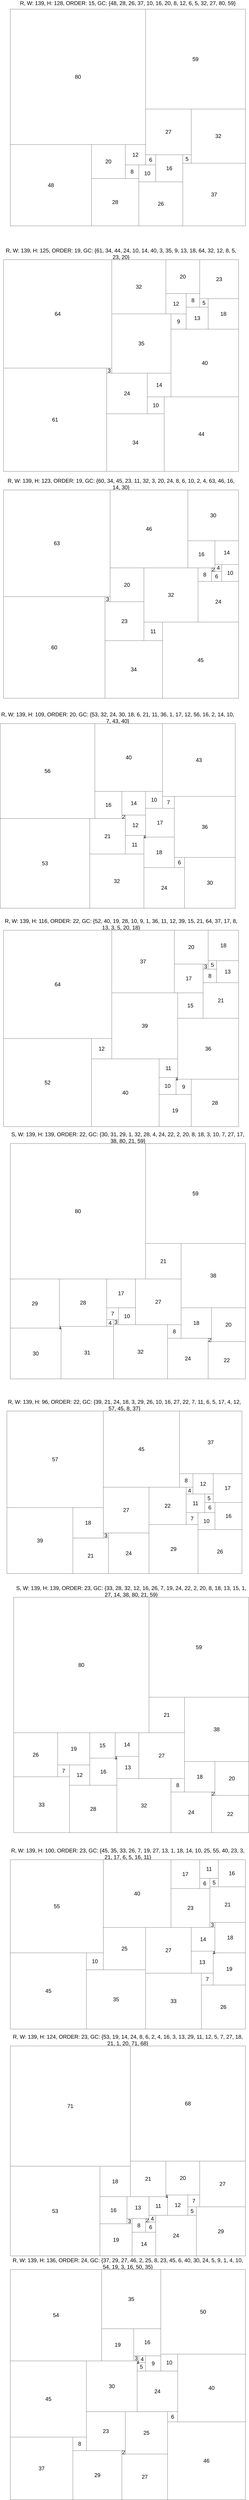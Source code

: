 <mxfile version="21.2.1" type="device">
  <diagram name="Page-1" id="H1nZVYqxkzLZFgEqRADx">
    <mxGraphModel dx="2290" dy="5380" grid="1" gridSize="10" guides="1" tooltips="1" connect="1" arrows="1" fold="1" page="1" pageScale="1" pageWidth="850" pageHeight="1100" math="0" shadow="0">
      <root>
        <mxCell id="0" />
        <mxCell id="1" parent="0" />
        <mxCell id="AsBp8XiL8Dx4Y6rQVwFH-4225" value="R, W: 139, H: 128, ORDER: 15, GC: {48, 28, 26, 37, 10, 16, 20, 8, 12, 6, 5, 32, 27, 80, 59} " style="text;html=1;strokeColor=none;fillColor=none;align=center;verticalAlign=middle;whiteSpace=wrap;rounded=0;fontSize=32;" parent="1" vertex="1">
          <mxGeometry x="1490" width="1390" height="30" as="geometry" />
        </mxCell>
        <mxCell id="AsBp8XiL8Dx4Y6rQVwFH-11469" value="R, W: 139, H: 125, ORDER: 19, GC: {61, 34, 44, 24, 10, 14, 40, 3, 35, 9, 13, 18, 64, 32, 12, 8, 5, 23, 20} " style="text;html=1;strokeColor=none;fillColor=none;align=center;verticalAlign=middle;whiteSpace=wrap;rounded=0;fontSize=32;" parent="1" vertex="1">
          <mxGeometry x="1450" y="1480" width="1390" height="30" as="geometry" />
        </mxCell>
        <mxCell id="AsBp8XiL8Dx4Y6rQVwFH-11549" value="R, W: 139, H: 123, ORDER: 19, GC: {60, 34, 45, 23, 11, 32, 3, 20, 24, 8, 6, 10, 2, 4, 63, 46, 16, 14, 30} " style="text;html=1;strokeColor=none;fillColor=none;align=center;verticalAlign=middle;whiteSpace=wrap;rounded=0;fontSize=32;" parent="1" vertex="1">
          <mxGeometry x="1450" y="2840" width="1390" height="30" as="geometry" />
        </mxCell>
        <mxCell id="AsBp8XiL8Dx4Y6rQVwFH-18047" value="R, W: 139, H: 109, ORDER: 20, GC: {53, 32, 24, 30, 18, 6, 21, 11, 36, 1, 17, 12, 56, 16, 2, 14, 10, 7, 43, 40} " style="text;html=1;strokeColor=none;fillColor=none;align=center;verticalAlign=middle;whiteSpace=wrap;rounded=0;fontSize=32;" parent="1" vertex="1">
          <mxGeometry x="1430" y="4220" width="1390" height="30" as="geometry" />
        </mxCell>
        <mxCell id="AsBp8XiL8Dx4Y6rQVwFH-42663" value="R, W: 139, H: 116, ORDER: 22, GC: {52, 40, 19, 28, 10, 9, 1, 36, 11, 12, 39, 15, 21, 64, 37, 17, 8, 13, 3, 5, 20, 18} " style="text;html=1;strokeColor=none;fillColor=none;align=center;verticalAlign=middle;whiteSpace=wrap;rounded=0;fontSize=32;" parent="1" vertex="1">
          <mxGeometry x="1450" y="5440" width="1390" height="30" as="geometry" />
        </mxCell>
        <mxCell id="AsBp8XiL8Dx4Y6rQVwFH-42778" value="S, W: 139, H: 139, ORDER: 22, GC: {30, 31, 29, 1, 32, 28, 4, 24, 22, 2, 20, 8, 18, 3, 10, 7, 27, 17, 38, 80, 21, 59} " style="text;html=1;strokeColor=none;fillColor=none;align=center;verticalAlign=middle;whiteSpace=wrap;rounded=0;fontSize=32;" parent="1" vertex="1">
          <mxGeometry x="1490" y="6700" width="1390" height="30" as="geometry" />
        </mxCell>
        <mxCell id="AsBp8XiL8Dx4Y6rQVwFH-42939" value="R, W: 139, H: 96, ORDER: 22, GC: {39, 21, 24, 18, 3, 29, 26, 10, 16, 27, 22, 7, 11, 6, 5, 17, 4, 12, 57, 45, 8, 37} " style="text;html=1;strokeColor=none;fillColor=none;align=center;verticalAlign=middle;whiteSpace=wrap;rounded=0;fontSize=32;" parent="1" vertex="1">
          <mxGeometry x="1470" y="8280" width="1390" height="30" as="geometry" />
        </mxCell>
        <mxCell id="AsBp8XiL8Dx4Y6rQVwFH-44361" value="S, W: 139, H: 139, ORDER: 23, GC: {33, 28, 32, 12, 16, 26, 7, 19, 24, 22, 2, 20, 8, 18, 13, 15, 1, 27, 14, 38, 80, 21, 59} " style="text;html=1;strokeColor=none;fillColor=none;align=center;verticalAlign=middle;whiteSpace=wrap;rounded=0;fontSize=32;" parent="1" vertex="1">
          <mxGeometry x="1510" y="9380" width="1390" height="30" as="geometry" />
        </mxCell>
        <mxCell id="AsBp8XiL8Dx4Y6rQVwFH-44529" value="R, W: 139, H: 100, ORDER: 23, GC: {45, 35, 33, 26, 7, 19, 27, 13, 1, 18, 14, 10, 25, 55, 40, 23, 3, 21, 17, 6, 5, 16, 11} " style="text;html=1;strokeColor=none;fillColor=none;align=center;verticalAlign=middle;whiteSpace=wrap;rounded=0;fontSize=32;" parent="1" vertex="1">
          <mxGeometry x="1490" y="10930" width="1390" height="30" as="geometry" />
        </mxCell>
        <mxCell id="AsBp8XiL8Dx4Y6rQVwFH-44601" value="R, W: 139, H: 124, ORDER: 23, GC: {53, 19, 14, 24, 8, 6, 2, 4, 16, 3, 13, 29, 11, 12, 5, 7, 27, 18, 21, 1, 20, 71, 68} " style="text;html=1;strokeColor=none;fillColor=none;align=center;verticalAlign=middle;whiteSpace=wrap;rounded=0;fontSize=32;" parent="1" vertex="1">
          <mxGeometry x="1490" y="12030" width="1390" height="30" as="geometry" />
        </mxCell>
        <mxCell id="AsBp8XiL8Dx4Y6rQVwFH-46425" value="R, W: 139, H: 136, ORDER: 24, GC: {37, 29, 27, 46, 2, 25, 8, 23, 45, 6, 40, 30, 24, 5, 9, 1, 4, 10, 54, 19, 3, 16, 50, 35} " style="text;html=1;strokeColor=none;fillColor=none;align=center;verticalAlign=middle;whiteSpace=wrap;rounded=0;fontSize=32;" parent="1" vertex="1">
          <mxGeometry x="1490" y="13350" width="1390" height="30" as="geometry" />
        </mxCell>
        <mxCell id="2yJXHjSfP-utzKxr89We-1" value="" style="group;flipV=1;" vertex="1" connectable="0" parent="1">
          <mxGeometry x="1490" y="50" width="1390" height="1280" as="geometry" />
        </mxCell>
        <mxCell id="761dnnyQ54j-Cl0NHfQN-4226" value="48" style="rounded=0;whiteSpace=wrap;html=1;fontSize=32;" parent="2yJXHjSfP-utzKxr89We-1" vertex="1">
          <mxGeometry y="800" width="480" height="480" as="geometry" />
        </mxCell>
        <mxCell id="761dnnyQ54j-Cl0NHfQN-4227" value="28" style="rounded=0;whiteSpace=wrap;html=1;fontSize=32;" parent="2yJXHjSfP-utzKxr89We-1" vertex="1">
          <mxGeometry x="480" y="1000" width="280" height="280" as="geometry" />
        </mxCell>
        <mxCell id="761dnnyQ54j-Cl0NHfQN-4228" value="26" style="rounded=0;whiteSpace=wrap;html=1;fontSize=32;" parent="2yJXHjSfP-utzKxr89We-1" vertex="1">
          <mxGeometry x="760" y="1020" width="260" height="260" as="geometry" />
        </mxCell>
        <mxCell id="761dnnyQ54j-Cl0NHfQN-4229" value="37" style="rounded=0;whiteSpace=wrap;html=1;fontSize=32;" parent="2yJXHjSfP-utzKxr89We-1" vertex="1">
          <mxGeometry x="1020" y="910" width="370" height="370" as="geometry" />
        </mxCell>
        <mxCell id="761dnnyQ54j-Cl0NHfQN-4230" value="10" style="rounded=0;whiteSpace=wrap;html=1;fontSize=32;" parent="2yJXHjSfP-utzKxr89We-1" vertex="1">
          <mxGeometry x="760" y="920" width="100" height="100" as="geometry" />
        </mxCell>
        <mxCell id="761dnnyQ54j-Cl0NHfQN-4231" value="16" style="rounded=0;whiteSpace=wrap;html=1;fontSize=32;" parent="2yJXHjSfP-utzKxr89We-1" vertex="1">
          <mxGeometry x="860" y="860" width="160" height="160" as="geometry" />
        </mxCell>
        <mxCell id="761dnnyQ54j-Cl0NHfQN-4232" value="20" style="rounded=0;whiteSpace=wrap;html=1;fontSize=32;" parent="2yJXHjSfP-utzKxr89We-1" vertex="1">
          <mxGeometry x="480" y="800" width="200" height="200" as="geometry" />
        </mxCell>
        <mxCell id="761dnnyQ54j-Cl0NHfQN-4233" value="8" style="rounded=0;whiteSpace=wrap;html=1;fontSize=32;" parent="2yJXHjSfP-utzKxr89We-1" vertex="1">
          <mxGeometry x="680" y="920" width="80" height="80" as="geometry" />
        </mxCell>
        <mxCell id="761dnnyQ54j-Cl0NHfQN-4234" value="12" style="rounded=0;whiteSpace=wrap;html=1;fontSize=32;" parent="2yJXHjSfP-utzKxr89We-1" vertex="1">
          <mxGeometry x="680" y="800" width="120" height="120" as="geometry" />
        </mxCell>
        <mxCell id="761dnnyQ54j-Cl0NHfQN-4235" value="6" style="rounded=0;whiteSpace=wrap;html=1;fontSize=32;" parent="2yJXHjSfP-utzKxr89We-1" vertex="1">
          <mxGeometry x="800" y="860" width="60" height="60" as="geometry" />
        </mxCell>
        <mxCell id="761dnnyQ54j-Cl0NHfQN-4236" value="5" style="rounded=0;whiteSpace=wrap;html=1;fontSize=32;" parent="2yJXHjSfP-utzKxr89We-1" vertex="1">
          <mxGeometry x="1020" y="860" width="50" height="50" as="geometry" />
        </mxCell>
        <mxCell id="761dnnyQ54j-Cl0NHfQN-4237" value="32" style="rounded=0;whiteSpace=wrap;html=1;fontSize=32;" parent="2yJXHjSfP-utzKxr89We-1" vertex="1">
          <mxGeometry x="1070" y="590" width="320" height="320" as="geometry" />
        </mxCell>
        <mxCell id="761dnnyQ54j-Cl0NHfQN-4238" value="27" style="rounded=0;whiteSpace=wrap;html=1;fontSize=32;" parent="2yJXHjSfP-utzKxr89We-1" vertex="1">
          <mxGeometry x="800" y="590" width="270" height="270" as="geometry" />
        </mxCell>
        <mxCell id="761dnnyQ54j-Cl0NHfQN-4239" value="80" style="rounded=0;whiteSpace=wrap;html=1;fontSize=32;" parent="2yJXHjSfP-utzKxr89We-1" vertex="1">
          <mxGeometry width="800" height="800" as="geometry" />
        </mxCell>
        <mxCell id="761dnnyQ54j-Cl0NHfQN-4240" value="59" style="rounded=0;whiteSpace=wrap;html=1;fontSize=32;" parent="2yJXHjSfP-utzKxr89We-1" vertex="1">
          <mxGeometry x="800" width="590" height="590" as="geometry" />
        </mxCell>
        <mxCell id="2yJXHjSfP-utzKxr89We-2" value="" style="group;flipV=1;" vertex="1" connectable="0" parent="1">
          <mxGeometry x="1450" y="1530" width="1390" height="1250" as="geometry" />
        </mxCell>
        <mxCell id="761dnnyQ54j-Cl0NHfQN-11470" value="61" style="rounded=0;whiteSpace=wrap;html=1;fontSize=32;" parent="2yJXHjSfP-utzKxr89We-2" vertex="1">
          <mxGeometry y="640" width="610" height="610" as="geometry" />
        </mxCell>
        <mxCell id="761dnnyQ54j-Cl0NHfQN-11471" value="34" style="rounded=0;whiteSpace=wrap;html=1;fontSize=32;" parent="2yJXHjSfP-utzKxr89We-2" vertex="1">
          <mxGeometry x="610" y="910" width="340" height="340" as="geometry" />
        </mxCell>
        <mxCell id="761dnnyQ54j-Cl0NHfQN-11472" value="44" style="rounded=0;whiteSpace=wrap;html=1;fontSize=32;" parent="2yJXHjSfP-utzKxr89We-2" vertex="1">
          <mxGeometry x="950" y="810" width="440" height="440" as="geometry" />
        </mxCell>
        <mxCell id="761dnnyQ54j-Cl0NHfQN-11473" value="24" style="rounded=0;whiteSpace=wrap;html=1;fontSize=32;" parent="2yJXHjSfP-utzKxr89We-2" vertex="1">
          <mxGeometry x="610" y="670" width="240" height="240" as="geometry" />
        </mxCell>
        <mxCell id="761dnnyQ54j-Cl0NHfQN-11474" value="10" style="rounded=0;whiteSpace=wrap;html=1;fontSize=32;" parent="2yJXHjSfP-utzKxr89We-2" vertex="1">
          <mxGeometry x="850" y="810" width="100" height="100" as="geometry" />
        </mxCell>
        <mxCell id="761dnnyQ54j-Cl0NHfQN-11475" value="14" style="rounded=0;whiteSpace=wrap;html=1;fontSize=32;" parent="2yJXHjSfP-utzKxr89We-2" vertex="1">
          <mxGeometry x="850" y="670" width="140" height="140" as="geometry" />
        </mxCell>
        <mxCell id="761dnnyQ54j-Cl0NHfQN-11476" value="40" style="rounded=0;whiteSpace=wrap;html=1;fontSize=32;" parent="2yJXHjSfP-utzKxr89We-2" vertex="1">
          <mxGeometry x="990" y="410" width="400" height="400" as="geometry" />
        </mxCell>
        <mxCell id="761dnnyQ54j-Cl0NHfQN-11477" value="3" style="rounded=0;whiteSpace=wrap;html=1;fontSize=32;" parent="2yJXHjSfP-utzKxr89We-2" vertex="1">
          <mxGeometry x="610" y="640" width="30" height="30" as="geometry" />
        </mxCell>
        <mxCell id="761dnnyQ54j-Cl0NHfQN-11478" value="35" style="rounded=0;whiteSpace=wrap;html=1;fontSize=32;" parent="2yJXHjSfP-utzKxr89We-2" vertex="1">
          <mxGeometry x="640" y="320" width="350" height="350" as="geometry" />
        </mxCell>
        <mxCell id="761dnnyQ54j-Cl0NHfQN-11479" value="9" style="rounded=0;whiteSpace=wrap;html=1;fontSize=32;" parent="2yJXHjSfP-utzKxr89We-2" vertex="1">
          <mxGeometry x="990" y="320" width="90" height="90" as="geometry" />
        </mxCell>
        <mxCell id="761dnnyQ54j-Cl0NHfQN-11480" value="13" style="rounded=0;whiteSpace=wrap;html=1;fontSize=32;" parent="2yJXHjSfP-utzKxr89We-2" vertex="1">
          <mxGeometry x="1080" y="280" width="130" height="130" as="geometry" />
        </mxCell>
        <mxCell id="761dnnyQ54j-Cl0NHfQN-11481" value="18" style="rounded=0;whiteSpace=wrap;html=1;fontSize=32;" parent="2yJXHjSfP-utzKxr89We-2" vertex="1">
          <mxGeometry x="1210" y="230" width="180" height="180" as="geometry" />
        </mxCell>
        <mxCell id="761dnnyQ54j-Cl0NHfQN-11482" value="64" style="rounded=0;whiteSpace=wrap;html=1;fontSize=32;" parent="2yJXHjSfP-utzKxr89We-2" vertex="1">
          <mxGeometry width="640" height="640" as="geometry" />
        </mxCell>
        <mxCell id="761dnnyQ54j-Cl0NHfQN-11483" value="32" style="rounded=0;whiteSpace=wrap;html=1;fontSize=32;" parent="2yJXHjSfP-utzKxr89We-2" vertex="1">
          <mxGeometry x="640" width="320" height="320" as="geometry" />
        </mxCell>
        <mxCell id="761dnnyQ54j-Cl0NHfQN-11484" value="12" style="rounded=0;whiteSpace=wrap;html=1;fontSize=32;" parent="2yJXHjSfP-utzKxr89We-2" vertex="1">
          <mxGeometry x="960" y="200" width="120" height="120" as="geometry" />
        </mxCell>
        <mxCell id="761dnnyQ54j-Cl0NHfQN-11485" value="8" style="rounded=0;whiteSpace=wrap;html=1;fontSize=32;" parent="2yJXHjSfP-utzKxr89We-2" vertex="1">
          <mxGeometry x="1080" y="200" width="80" height="80" as="geometry" />
        </mxCell>
        <mxCell id="761dnnyQ54j-Cl0NHfQN-11486" value="5" style="rounded=0;whiteSpace=wrap;html=1;fontSize=32;" parent="2yJXHjSfP-utzKxr89We-2" vertex="1">
          <mxGeometry x="1160" y="230" width="50" height="50" as="geometry" />
        </mxCell>
        <mxCell id="761dnnyQ54j-Cl0NHfQN-11487" value="23" style="rounded=0;whiteSpace=wrap;html=1;fontSize=32;" parent="2yJXHjSfP-utzKxr89We-2" vertex="1">
          <mxGeometry x="1160" width="230" height="230" as="geometry" />
        </mxCell>
        <mxCell id="761dnnyQ54j-Cl0NHfQN-11488" value="20" style="rounded=0;whiteSpace=wrap;html=1;fontSize=32;" parent="2yJXHjSfP-utzKxr89We-2" vertex="1">
          <mxGeometry x="960" width="200" height="200" as="geometry" />
        </mxCell>
        <mxCell id="2yJXHjSfP-utzKxr89We-3" value="" style="group;flipV=1;" vertex="1" connectable="0" parent="1">
          <mxGeometry x="1450" y="2890" width="1390" height="1230" as="geometry" />
        </mxCell>
        <mxCell id="761dnnyQ54j-Cl0NHfQN-11550" value="60" style="rounded=0;whiteSpace=wrap;html=1;fontSize=32;" parent="2yJXHjSfP-utzKxr89We-3" vertex="1">
          <mxGeometry y="630" width="600" height="600" as="geometry" />
        </mxCell>
        <mxCell id="761dnnyQ54j-Cl0NHfQN-11551" value="34" style="rounded=0;whiteSpace=wrap;html=1;fontSize=32;" parent="2yJXHjSfP-utzKxr89We-3" vertex="1">
          <mxGeometry x="600" y="890" width="340" height="340" as="geometry" />
        </mxCell>
        <mxCell id="761dnnyQ54j-Cl0NHfQN-11552" value="45" style="rounded=0;whiteSpace=wrap;html=1;fontSize=32;" parent="2yJXHjSfP-utzKxr89We-3" vertex="1">
          <mxGeometry x="940" y="780" width="450" height="450" as="geometry" />
        </mxCell>
        <mxCell id="761dnnyQ54j-Cl0NHfQN-11553" value="23" style="rounded=0;whiteSpace=wrap;html=1;fontSize=32;" parent="2yJXHjSfP-utzKxr89We-3" vertex="1">
          <mxGeometry x="600" y="660" width="230" height="230" as="geometry" />
        </mxCell>
        <mxCell id="761dnnyQ54j-Cl0NHfQN-11554" value="11" style="rounded=0;whiteSpace=wrap;html=1;fontSize=32;" parent="2yJXHjSfP-utzKxr89We-3" vertex="1">
          <mxGeometry x="830" y="780" width="110" height="110" as="geometry" />
        </mxCell>
        <mxCell id="761dnnyQ54j-Cl0NHfQN-11555" value="32" style="rounded=0;whiteSpace=wrap;html=1;fontSize=32;" parent="2yJXHjSfP-utzKxr89We-3" vertex="1">
          <mxGeometry x="830" y="460" width="320" height="320" as="geometry" />
        </mxCell>
        <mxCell id="761dnnyQ54j-Cl0NHfQN-11556" value="3" style="rounded=0;whiteSpace=wrap;html=1;fontSize=32;" parent="2yJXHjSfP-utzKxr89We-3" vertex="1">
          <mxGeometry x="600" y="630" width="30" height="30" as="geometry" />
        </mxCell>
        <mxCell id="761dnnyQ54j-Cl0NHfQN-11557" value="20" style="rounded=0;whiteSpace=wrap;html=1;fontSize=32;" parent="2yJXHjSfP-utzKxr89We-3" vertex="1">
          <mxGeometry x="630" y="460" width="200" height="200" as="geometry" />
        </mxCell>
        <mxCell id="761dnnyQ54j-Cl0NHfQN-11558" value="24" style="rounded=0;whiteSpace=wrap;html=1;fontSize=32;" parent="2yJXHjSfP-utzKxr89We-3" vertex="1">
          <mxGeometry x="1150" y="540" width="240" height="240" as="geometry" />
        </mxCell>
        <mxCell id="761dnnyQ54j-Cl0NHfQN-11559" value="8" style="rounded=0;whiteSpace=wrap;html=1;fontSize=32;" parent="2yJXHjSfP-utzKxr89We-3" vertex="1">
          <mxGeometry x="1150" y="460" width="80" height="80" as="geometry" />
        </mxCell>
        <mxCell id="761dnnyQ54j-Cl0NHfQN-11560" value="6" style="rounded=0;whiteSpace=wrap;html=1;fontSize=32;" parent="2yJXHjSfP-utzKxr89We-3" vertex="1">
          <mxGeometry x="1230" y="480" width="60" height="60" as="geometry" />
        </mxCell>
        <mxCell id="761dnnyQ54j-Cl0NHfQN-11561" value="10" style="rounded=0;whiteSpace=wrap;html=1;fontSize=32;" parent="2yJXHjSfP-utzKxr89We-3" vertex="1">
          <mxGeometry x="1290" y="440" width="100" height="100" as="geometry" />
        </mxCell>
        <mxCell id="761dnnyQ54j-Cl0NHfQN-11562" value="2" style="rounded=0;whiteSpace=wrap;html=1;fontSize=32;" parent="2yJXHjSfP-utzKxr89We-3" vertex="1">
          <mxGeometry x="1230" y="460" width="20" height="20" as="geometry" />
        </mxCell>
        <mxCell id="761dnnyQ54j-Cl0NHfQN-11563" value="4" style="rounded=0;whiteSpace=wrap;html=1;fontSize=32;" parent="2yJXHjSfP-utzKxr89We-3" vertex="1">
          <mxGeometry x="1250" y="440" width="40" height="40" as="geometry" />
        </mxCell>
        <mxCell id="761dnnyQ54j-Cl0NHfQN-11564" value="63" style="rounded=0;whiteSpace=wrap;html=1;fontSize=32;" parent="2yJXHjSfP-utzKxr89We-3" vertex="1">
          <mxGeometry width="630" height="630" as="geometry" />
        </mxCell>
        <mxCell id="761dnnyQ54j-Cl0NHfQN-11565" value="46" style="rounded=0;whiteSpace=wrap;html=1;fontSize=32;" parent="2yJXHjSfP-utzKxr89We-3" vertex="1">
          <mxGeometry x="630" width="460" height="460" as="geometry" />
        </mxCell>
        <mxCell id="761dnnyQ54j-Cl0NHfQN-11566" value="16" style="rounded=0;whiteSpace=wrap;html=1;fontSize=32;" parent="2yJXHjSfP-utzKxr89We-3" vertex="1">
          <mxGeometry x="1090" y="300" width="160" height="160" as="geometry" />
        </mxCell>
        <mxCell id="761dnnyQ54j-Cl0NHfQN-11567" value="14" style="rounded=0;whiteSpace=wrap;html=1;fontSize=32;" parent="2yJXHjSfP-utzKxr89We-3" vertex="1">
          <mxGeometry x="1250" y="300" width="140" height="140" as="geometry" />
        </mxCell>
        <mxCell id="761dnnyQ54j-Cl0NHfQN-11568" value="30" style="rounded=0;whiteSpace=wrap;html=1;fontSize=32;" parent="2yJXHjSfP-utzKxr89We-3" vertex="1">
          <mxGeometry x="1090" width="300" height="300" as="geometry" />
        </mxCell>
        <mxCell id="2yJXHjSfP-utzKxr89We-4" value="" style="group;flipV=1;" vertex="1" connectable="0" parent="1">
          <mxGeometry x="1430" y="4270" width="1390" height="1090" as="geometry" />
        </mxCell>
        <mxCell id="761dnnyQ54j-Cl0NHfQN-18048" value="53" style="rounded=0;whiteSpace=wrap;html=1;fontSize=32;" parent="2yJXHjSfP-utzKxr89We-4" vertex="1">
          <mxGeometry y="560" width="530" height="530" as="geometry" />
        </mxCell>
        <mxCell id="761dnnyQ54j-Cl0NHfQN-18049" value="32" style="rounded=0;whiteSpace=wrap;html=1;fontSize=32;" parent="2yJXHjSfP-utzKxr89We-4" vertex="1">
          <mxGeometry x="530" y="770" width="320" height="320" as="geometry" />
        </mxCell>
        <mxCell id="761dnnyQ54j-Cl0NHfQN-18050" value="24" style="rounded=0;whiteSpace=wrap;html=1;fontSize=32;" parent="2yJXHjSfP-utzKxr89We-4" vertex="1">
          <mxGeometry x="850" y="850" width="240" height="240" as="geometry" />
        </mxCell>
        <mxCell id="761dnnyQ54j-Cl0NHfQN-18051" value="30" style="rounded=0;whiteSpace=wrap;html=1;fontSize=32;" parent="2yJXHjSfP-utzKxr89We-4" vertex="1">
          <mxGeometry x="1090" y="790" width="300" height="300" as="geometry" />
        </mxCell>
        <mxCell id="761dnnyQ54j-Cl0NHfQN-18052" value="18" style="rounded=0;whiteSpace=wrap;html=1;fontSize=32;" parent="2yJXHjSfP-utzKxr89We-4" vertex="1">
          <mxGeometry x="850" y="670" width="180" height="180" as="geometry" />
        </mxCell>
        <mxCell id="761dnnyQ54j-Cl0NHfQN-18053" value="6" style="rounded=0;whiteSpace=wrap;html=1;fontSize=32;" parent="2yJXHjSfP-utzKxr89We-4" vertex="1">
          <mxGeometry x="1030" y="790" width="60" height="60" as="geometry" />
        </mxCell>
        <mxCell id="761dnnyQ54j-Cl0NHfQN-18054" value="21" style="rounded=0;whiteSpace=wrap;html=1;fontSize=32;" parent="2yJXHjSfP-utzKxr89We-4" vertex="1">
          <mxGeometry x="530" y="560" width="210" height="210" as="geometry" />
        </mxCell>
        <mxCell id="761dnnyQ54j-Cl0NHfQN-18055" value="11" style="rounded=0;whiteSpace=wrap;html=1;fontSize=32;" parent="2yJXHjSfP-utzKxr89We-4" vertex="1">
          <mxGeometry x="740" y="660" width="110" height="110" as="geometry" />
        </mxCell>
        <mxCell id="761dnnyQ54j-Cl0NHfQN-18056" value="36" style="rounded=0;whiteSpace=wrap;html=1;fontSize=32;" parent="2yJXHjSfP-utzKxr89We-4" vertex="1">
          <mxGeometry x="1030" y="430" width="360" height="360" as="geometry" />
        </mxCell>
        <mxCell id="761dnnyQ54j-Cl0NHfQN-18057" value="1" style="rounded=0;whiteSpace=wrap;html=1;fontSize=32;" parent="2yJXHjSfP-utzKxr89We-4" vertex="1">
          <mxGeometry x="850" y="660" width="10" height="10" as="geometry" />
        </mxCell>
        <mxCell id="761dnnyQ54j-Cl0NHfQN-18058" value="17" style="rounded=0;whiteSpace=wrap;html=1;fontSize=32;" parent="2yJXHjSfP-utzKxr89We-4" vertex="1">
          <mxGeometry x="860" y="500" width="170" height="170" as="geometry" />
        </mxCell>
        <mxCell id="761dnnyQ54j-Cl0NHfQN-18059" value="12" style="rounded=0;whiteSpace=wrap;html=1;fontSize=32;" parent="2yJXHjSfP-utzKxr89We-4" vertex="1">
          <mxGeometry x="740" y="540" width="120" height="120" as="geometry" />
        </mxCell>
        <mxCell id="761dnnyQ54j-Cl0NHfQN-18060" value="56" style="rounded=0;whiteSpace=wrap;html=1;fontSize=32;" parent="2yJXHjSfP-utzKxr89We-4" vertex="1">
          <mxGeometry width="560" height="560" as="geometry" />
        </mxCell>
        <mxCell id="761dnnyQ54j-Cl0NHfQN-18061" value="16" style="rounded=0;whiteSpace=wrap;html=1;fontSize=32;" parent="2yJXHjSfP-utzKxr89We-4" vertex="1">
          <mxGeometry x="560" y="400" width="160" height="160" as="geometry" />
        </mxCell>
        <mxCell id="761dnnyQ54j-Cl0NHfQN-18062" value="2" style="rounded=0;whiteSpace=wrap;html=1;fontSize=32;" parent="2yJXHjSfP-utzKxr89We-4" vertex="1">
          <mxGeometry x="720" y="540" width="20" height="20" as="geometry" />
        </mxCell>
        <mxCell id="761dnnyQ54j-Cl0NHfQN-18063" value="14" style="rounded=0;whiteSpace=wrap;html=1;fontSize=32;" parent="2yJXHjSfP-utzKxr89We-4" vertex="1">
          <mxGeometry x="720" y="400" width="140" height="140" as="geometry" />
        </mxCell>
        <mxCell id="761dnnyQ54j-Cl0NHfQN-18064" value="10" style="rounded=0;whiteSpace=wrap;html=1;fontSize=32;" parent="2yJXHjSfP-utzKxr89We-4" vertex="1">
          <mxGeometry x="860" y="400" width="100" height="100" as="geometry" />
        </mxCell>
        <mxCell id="761dnnyQ54j-Cl0NHfQN-18065" value="7" style="rounded=0;whiteSpace=wrap;html=1;fontSize=32;" parent="2yJXHjSfP-utzKxr89We-4" vertex="1">
          <mxGeometry x="960" y="430" width="70" height="70" as="geometry" />
        </mxCell>
        <mxCell id="761dnnyQ54j-Cl0NHfQN-18066" value="43" style="rounded=0;whiteSpace=wrap;html=1;fontSize=32;" parent="2yJXHjSfP-utzKxr89We-4" vertex="1">
          <mxGeometry x="960" width="430" height="430" as="geometry" />
        </mxCell>
        <mxCell id="761dnnyQ54j-Cl0NHfQN-18067" value="40" style="rounded=0;whiteSpace=wrap;html=1;fontSize=32;" parent="2yJXHjSfP-utzKxr89We-4" vertex="1">
          <mxGeometry x="560" width="400" height="400" as="geometry" />
        </mxCell>
        <mxCell id="2yJXHjSfP-utzKxr89We-7" value="" style="group;flipV=1;" vertex="1" connectable="0" parent="1">
          <mxGeometry x="1470" y="8330" width="1390" height="960" as="geometry" />
        </mxCell>
        <mxCell id="761dnnyQ54j-Cl0NHfQN-42940" value="39" style="rounded=0;whiteSpace=wrap;html=1;fontSize=32;" parent="2yJXHjSfP-utzKxr89We-7" vertex="1">
          <mxGeometry y="570" width="390" height="390" as="geometry" />
        </mxCell>
        <mxCell id="761dnnyQ54j-Cl0NHfQN-42941" value="21" style="rounded=0;whiteSpace=wrap;html=1;fontSize=32;" parent="2yJXHjSfP-utzKxr89We-7" vertex="1">
          <mxGeometry x="390" y="750" width="210" height="210" as="geometry" />
        </mxCell>
        <mxCell id="761dnnyQ54j-Cl0NHfQN-42942" value="24" style="rounded=0;whiteSpace=wrap;html=1;fontSize=32;" parent="2yJXHjSfP-utzKxr89We-7" vertex="1">
          <mxGeometry x="600" y="720" width="240" height="240" as="geometry" />
        </mxCell>
        <mxCell id="761dnnyQ54j-Cl0NHfQN-42943" value="18" style="rounded=0;whiteSpace=wrap;html=1;fontSize=32;" parent="2yJXHjSfP-utzKxr89We-7" vertex="1">
          <mxGeometry x="390" y="570" width="180" height="180" as="geometry" />
        </mxCell>
        <mxCell id="761dnnyQ54j-Cl0NHfQN-42944" value="3" style="rounded=0;whiteSpace=wrap;html=1;fontSize=32;" parent="2yJXHjSfP-utzKxr89We-7" vertex="1">
          <mxGeometry x="570" y="720" width="30" height="30" as="geometry" />
        </mxCell>
        <mxCell id="761dnnyQ54j-Cl0NHfQN-42945" value="29" style="rounded=0;whiteSpace=wrap;html=1;fontSize=32;" parent="2yJXHjSfP-utzKxr89We-7" vertex="1">
          <mxGeometry x="840" y="670" width="290" height="290" as="geometry" />
        </mxCell>
        <mxCell id="761dnnyQ54j-Cl0NHfQN-42946" value="26" style="rounded=0;whiteSpace=wrap;html=1;fontSize=32;" parent="2yJXHjSfP-utzKxr89We-7" vertex="1">
          <mxGeometry x="1130" y="700" width="260" height="260" as="geometry" />
        </mxCell>
        <mxCell id="761dnnyQ54j-Cl0NHfQN-42947" value="10" style="rounded=0;whiteSpace=wrap;html=1;fontSize=32;" parent="2yJXHjSfP-utzKxr89We-7" vertex="1">
          <mxGeometry x="1130" y="600" width="100" height="100" as="geometry" />
        </mxCell>
        <mxCell id="761dnnyQ54j-Cl0NHfQN-42948" value="16" style="rounded=0;whiteSpace=wrap;html=1;fontSize=32;" parent="2yJXHjSfP-utzKxr89We-7" vertex="1">
          <mxGeometry x="1230" y="540" width="160" height="160" as="geometry" />
        </mxCell>
        <mxCell id="761dnnyQ54j-Cl0NHfQN-42949" value="27" style="rounded=0;whiteSpace=wrap;html=1;fontSize=32;" parent="2yJXHjSfP-utzKxr89We-7" vertex="1">
          <mxGeometry x="570" y="450" width="270" height="270" as="geometry" />
        </mxCell>
        <mxCell id="761dnnyQ54j-Cl0NHfQN-42950" value="22" style="rounded=0;whiteSpace=wrap;html=1;fontSize=32;" parent="2yJXHjSfP-utzKxr89We-7" vertex="1">
          <mxGeometry x="840" y="450" width="220" height="220" as="geometry" />
        </mxCell>
        <mxCell id="761dnnyQ54j-Cl0NHfQN-42951" value="7" style="rounded=0;whiteSpace=wrap;html=1;fontSize=32;" parent="2yJXHjSfP-utzKxr89We-7" vertex="1">
          <mxGeometry x="1060" y="600" width="70" height="70" as="geometry" />
        </mxCell>
        <mxCell id="761dnnyQ54j-Cl0NHfQN-42952" value="11" style="rounded=0;whiteSpace=wrap;html=1;fontSize=32;" parent="2yJXHjSfP-utzKxr89We-7" vertex="1">
          <mxGeometry x="1060" y="490" width="110" height="110" as="geometry" />
        </mxCell>
        <mxCell id="761dnnyQ54j-Cl0NHfQN-42953" value="6" style="rounded=0;whiteSpace=wrap;html=1;fontSize=32;" parent="2yJXHjSfP-utzKxr89We-7" vertex="1">
          <mxGeometry x="1170" y="540" width="60" height="60" as="geometry" />
        </mxCell>
        <mxCell id="761dnnyQ54j-Cl0NHfQN-42954" value="5" style="rounded=0;whiteSpace=wrap;html=1;fontSize=32;" parent="2yJXHjSfP-utzKxr89We-7" vertex="1">
          <mxGeometry x="1170" y="490" width="50" height="50" as="geometry" />
        </mxCell>
        <mxCell id="761dnnyQ54j-Cl0NHfQN-42955" value="17" style="rounded=0;whiteSpace=wrap;html=1;fontSize=32;" parent="2yJXHjSfP-utzKxr89We-7" vertex="1">
          <mxGeometry x="1220" y="370" width="170" height="170" as="geometry" />
        </mxCell>
        <mxCell id="761dnnyQ54j-Cl0NHfQN-42956" value="4" style="rounded=0;whiteSpace=wrap;html=1;fontSize=32;" parent="2yJXHjSfP-utzKxr89We-7" vertex="1">
          <mxGeometry x="1060" y="450" width="40" height="40" as="geometry" />
        </mxCell>
        <mxCell id="761dnnyQ54j-Cl0NHfQN-42957" value="12" style="rounded=0;whiteSpace=wrap;html=1;fontSize=32;" parent="2yJXHjSfP-utzKxr89We-7" vertex="1">
          <mxGeometry x="1100" y="370" width="120" height="120" as="geometry" />
        </mxCell>
        <mxCell id="761dnnyQ54j-Cl0NHfQN-42958" value="57" style="rounded=0;whiteSpace=wrap;html=1;fontSize=32;" parent="2yJXHjSfP-utzKxr89We-7" vertex="1">
          <mxGeometry width="570" height="570" as="geometry" />
        </mxCell>
        <mxCell id="761dnnyQ54j-Cl0NHfQN-42959" value="45" style="rounded=0;whiteSpace=wrap;html=1;fontSize=32;" parent="2yJXHjSfP-utzKxr89We-7" vertex="1">
          <mxGeometry x="570" width="450" height="450" as="geometry" />
        </mxCell>
        <mxCell id="761dnnyQ54j-Cl0NHfQN-42960" value="8" style="rounded=0;whiteSpace=wrap;html=1;fontSize=32;" parent="2yJXHjSfP-utzKxr89We-7" vertex="1">
          <mxGeometry x="1020" y="370" width="80" height="80" as="geometry" />
        </mxCell>
        <mxCell id="761dnnyQ54j-Cl0NHfQN-42961" value="37" style="rounded=0;whiteSpace=wrap;html=1;fontSize=32;" parent="2yJXHjSfP-utzKxr89We-7" vertex="1">
          <mxGeometry x="1020" width="370" height="370" as="geometry" />
        </mxCell>
        <mxCell id="2yJXHjSfP-utzKxr89We-8" value="" style="group;flipV=1;" vertex="1" connectable="0" parent="1">
          <mxGeometry x="1510" y="9430" width="1390" height="1390" as="geometry" />
        </mxCell>
        <mxCell id="761dnnyQ54j-Cl0NHfQN-44362" value="33" style="rounded=0;whiteSpace=wrap;html=1;fontSize=32;" parent="2yJXHjSfP-utzKxr89We-8" vertex="1">
          <mxGeometry y="1060" width="330" height="330" as="geometry" />
        </mxCell>
        <mxCell id="761dnnyQ54j-Cl0NHfQN-44363" value="28" style="rounded=0;whiteSpace=wrap;html=1;fontSize=32;" parent="2yJXHjSfP-utzKxr89We-8" vertex="1">
          <mxGeometry x="330" y="1110" width="280" height="280" as="geometry" />
        </mxCell>
        <mxCell id="761dnnyQ54j-Cl0NHfQN-44364" value="32" style="rounded=0;whiteSpace=wrap;html=1;fontSize=32;" parent="2yJXHjSfP-utzKxr89We-8" vertex="1">
          <mxGeometry x="610" y="1070" width="320" height="320" as="geometry" />
        </mxCell>
        <mxCell id="761dnnyQ54j-Cl0NHfQN-44365" value="12" style="rounded=0;whiteSpace=wrap;html=1;fontSize=32;" parent="2yJXHjSfP-utzKxr89We-8" vertex="1">
          <mxGeometry x="330" y="990" width="120" height="120" as="geometry" />
        </mxCell>
        <mxCell id="761dnnyQ54j-Cl0NHfQN-44366" value="16" style="rounded=0;whiteSpace=wrap;html=1;fontSize=32;" parent="2yJXHjSfP-utzKxr89We-8" vertex="1">
          <mxGeometry x="450" y="950" width="160" height="160" as="geometry" />
        </mxCell>
        <mxCell id="761dnnyQ54j-Cl0NHfQN-44367" value="26" style="rounded=0;whiteSpace=wrap;html=1;fontSize=32;" parent="2yJXHjSfP-utzKxr89We-8" vertex="1">
          <mxGeometry y="800" width="260" height="260" as="geometry" />
        </mxCell>
        <mxCell id="761dnnyQ54j-Cl0NHfQN-44368" value="7" style="rounded=0;whiteSpace=wrap;html=1;fontSize=32;" parent="2yJXHjSfP-utzKxr89We-8" vertex="1">
          <mxGeometry x="260" y="990" width="70" height="70" as="geometry" />
        </mxCell>
        <mxCell id="761dnnyQ54j-Cl0NHfQN-44369" value="19" style="rounded=0;whiteSpace=wrap;html=1;fontSize=32;" parent="2yJXHjSfP-utzKxr89We-8" vertex="1">
          <mxGeometry x="260" y="800" width="190" height="190" as="geometry" />
        </mxCell>
        <mxCell id="761dnnyQ54j-Cl0NHfQN-44370" value="24" style="rounded=0;whiteSpace=wrap;html=1;fontSize=32;" parent="2yJXHjSfP-utzKxr89We-8" vertex="1">
          <mxGeometry x="930" y="1150" width="240" height="240" as="geometry" />
        </mxCell>
        <mxCell id="761dnnyQ54j-Cl0NHfQN-44371" value="22" style="rounded=0;whiteSpace=wrap;html=1;fontSize=32;" parent="2yJXHjSfP-utzKxr89We-8" vertex="1">
          <mxGeometry x="1170" y="1170" width="220" height="220" as="geometry" />
        </mxCell>
        <mxCell id="761dnnyQ54j-Cl0NHfQN-44372" value="2" style="rounded=0;whiteSpace=wrap;html=1;fontSize=32;" parent="2yJXHjSfP-utzKxr89We-8" vertex="1">
          <mxGeometry x="1170" y="1150" width="20" height="20" as="geometry" />
        </mxCell>
        <mxCell id="761dnnyQ54j-Cl0NHfQN-44373" value="20" style="rounded=0;whiteSpace=wrap;html=1;fontSize=32;" parent="2yJXHjSfP-utzKxr89We-8" vertex="1">
          <mxGeometry x="1190" y="970" width="200" height="200" as="geometry" />
        </mxCell>
        <mxCell id="761dnnyQ54j-Cl0NHfQN-44374" value="8" style="rounded=0;whiteSpace=wrap;html=1;fontSize=32;" parent="2yJXHjSfP-utzKxr89We-8" vertex="1">
          <mxGeometry x="930" y="1070" width="80" height="80" as="geometry" />
        </mxCell>
        <mxCell id="761dnnyQ54j-Cl0NHfQN-44375" value="18" style="rounded=0;whiteSpace=wrap;html=1;fontSize=32;" parent="2yJXHjSfP-utzKxr89We-8" vertex="1">
          <mxGeometry x="1010" y="970" width="180" height="180" as="geometry" />
        </mxCell>
        <mxCell id="761dnnyQ54j-Cl0NHfQN-44376" value="13" style="rounded=0;whiteSpace=wrap;html=1;fontSize=32;" parent="2yJXHjSfP-utzKxr89We-8" vertex="1">
          <mxGeometry x="610" y="940" width="130" height="130" as="geometry" />
        </mxCell>
        <mxCell id="761dnnyQ54j-Cl0NHfQN-44377" value="15" style="rounded=0;whiteSpace=wrap;html=1;fontSize=32;" parent="2yJXHjSfP-utzKxr89We-8" vertex="1">
          <mxGeometry x="450" y="800" width="150" height="150" as="geometry" />
        </mxCell>
        <mxCell id="761dnnyQ54j-Cl0NHfQN-44378" value="1" style="rounded=0;whiteSpace=wrap;html=1;fontSize=32;" parent="2yJXHjSfP-utzKxr89We-8" vertex="1">
          <mxGeometry x="600" y="940" width="10" height="10" as="geometry" />
        </mxCell>
        <mxCell id="761dnnyQ54j-Cl0NHfQN-44379" value="27" style="rounded=0;whiteSpace=wrap;html=1;fontSize=32;" parent="2yJXHjSfP-utzKxr89We-8" vertex="1">
          <mxGeometry x="740" y="800" width="270" height="270" as="geometry" />
        </mxCell>
        <mxCell id="761dnnyQ54j-Cl0NHfQN-44380" value="14" style="rounded=0;whiteSpace=wrap;html=1;fontSize=32;" parent="2yJXHjSfP-utzKxr89We-8" vertex="1">
          <mxGeometry x="600" y="800" width="140" height="140" as="geometry" />
        </mxCell>
        <mxCell id="761dnnyQ54j-Cl0NHfQN-44381" value="38" style="rounded=0;whiteSpace=wrap;html=1;fontSize=32;" parent="2yJXHjSfP-utzKxr89We-8" vertex="1">
          <mxGeometry x="1010" y="590" width="380" height="380" as="geometry" />
        </mxCell>
        <mxCell id="761dnnyQ54j-Cl0NHfQN-44382" value="80" style="rounded=0;whiteSpace=wrap;html=1;fontSize=32;" parent="2yJXHjSfP-utzKxr89We-8" vertex="1">
          <mxGeometry width="800" height="800" as="geometry" />
        </mxCell>
        <mxCell id="761dnnyQ54j-Cl0NHfQN-44383" value="21" style="rounded=0;whiteSpace=wrap;html=1;fontSize=32;" parent="2yJXHjSfP-utzKxr89We-8" vertex="1">
          <mxGeometry x="800" y="590" width="210" height="210" as="geometry" />
        </mxCell>
        <mxCell id="761dnnyQ54j-Cl0NHfQN-44384" value="59" style="rounded=0;whiteSpace=wrap;html=1;fontSize=32;" parent="2yJXHjSfP-utzKxr89We-8" vertex="1">
          <mxGeometry x="800" width="590" height="590" as="geometry" />
        </mxCell>
        <mxCell id="2yJXHjSfP-utzKxr89We-9" value="" style="group;flipV=1;" vertex="1" connectable="0" parent="1">
          <mxGeometry x="1490" y="10980" width="1390" height="1000" as="geometry" />
        </mxCell>
        <mxCell id="761dnnyQ54j-Cl0NHfQN-44530" value="45" style="rounded=0;whiteSpace=wrap;html=1;fontSize=32;" parent="2yJXHjSfP-utzKxr89We-9" vertex="1">
          <mxGeometry y="550" width="450" height="450" as="geometry" />
        </mxCell>
        <mxCell id="761dnnyQ54j-Cl0NHfQN-44531" value="35" style="rounded=0;whiteSpace=wrap;html=1;fontSize=32;" parent="2yJXHjSfP-utzKxr89We-9" vertex="1">
          <mxGeometry x="450" y="650" width="350" height="350" as="geometry" />
        </mxCell>
        <mxCell id="761dnnyQ54j-Cl0NHfQN-44532" value="33" style="rounded=0;whiteSpace=wrap;html=1;fontSize=32;" parent="2yJXHjSfP-utzKxr89We-9" vertex="1">
          <mxGeometry x="800" y="670" width="330" height="330" as="geometry" />
        </mxCell>
        <mxCell id="761dnnyQ54j-Cl0NHfQN-44533" value="26" style="rounded=0;whiteSpace=wrap;html=1;fontSize=32;" parent="2yJXHjSfP-utzKxr89We-9" vertex="1">
          <mxGeometry x="1130" y="740" width="260" height="260" as="geometry" />
        </mxCell>
        <mxCell id="761dnnyQ54j-Cl0NHfQN-44534" value="7" style="rounded=0;whiteSpace=wrap;html=1;fontSize=32;" parent="2yJXHjSfP-utzKxr89We-9" vertex="1">
          <mxGeometry x="1130" y="670" width="70" height="70" as="geometry" />
        </mxCell>
        <mxCell id="761dnnyQ54j-Cl0NHfQN-44535" value="19" style="rounded=0;whiteSpace=wrap;html=1;fontSize=32;" parent="2yJXHjSfP-utzKxr89We-9" vertex="1">
          <mxGeometry x="1200" y="550" width="190" height="190" as="geometry" />
        </mxCell>
        <mxCell id="761dnnyQ54j-Cl0NHfQN-44536" value="27" style="rounded=0;whiteSpace=wrap;html=1;fontSize=32;" parent="2yJXHjSfP-utzKxr89We-9" vertex="1">
          <mxGeometry x="800" y="400" width="270" height="270" as="geometry" />
        </mxCell>
        <mxCell id="761dnnyQ54j-Cl0NHfQN-44537" value="13" style="rounded=0;whiteSpace=wrap;html=1;fontSize=32;" parent="2yJXHjSfP-utzKxr89We-9" vertex="1">
          <mxGeometry x="1070" y="540" width="130" height="130" as="geometry" />
        </mxCell>
        <mxCell id="761dnnyQ54j-Cl0NHfQN-44538" value="1" style="rounded=0;whiteSpace=wrap;html=1;fontSize=32;" parent="2yJXHjSfP-utzKxr89We-9" vertex="1">
          <mxGeometry x="1200" y="540" width="10" height="10" as="geometry" />
        </mxCell>
        <mxCell id="761dnnyQ54j-Cl0NHfQN-44539" value="18" style="rounded=0;whiteSpace=wrap;html=1;fontSize=32;" parent="2yJXHjSfP-utzKxr89We-9" vertex="1">
          <mxGeometry x="1210" y="370" width="180" height="180" as="geometry" />
        </mxCell>
        <mxCell id="761dnnyQ54j-Cl0NHfQN-44540" value="14" style="rounded=0;whiteSpace=wrap;html=1;fontSize=32;" parent="2yJXHjSfP-utzKxr89We-9" vertex="1">
          <mxGeometry x="1070" y="400" width="140" height="140" as="geometry" />
        </mxCell>
        <mxCell id="761dnnyQ54j-Cl0NHfQN-44541" value="10" style="rounded=0;whiteSpace=wrap;html=1;fontSize=32;" parent="2yJXHjSfP-utzKxr89We-9" vertex="1">
          <mxGeometry x="450" y="550" width="100" height="100" as="geometry" />
        </mxCell>
        <mxCell id="761dnnyQ54j-Cl0NHfQN-44542" value="25" style="rounded=0;whiteSpace=wrap;html=1;fontSize=32;" parent="2yJXHjSfP-utzKxr89We-9" vertex="1">
          <mxGeometry x="550" y="400" width="250" height="250" as="geometry" />
        </mxCell>
        <mxCell id="761dnnyQ54j-Cl0NHfQN-44543" value="55" style="rounded=0;whiteSpace=wrap;html=1;fontSize=32;" parent="2yJXHjSfP-utzKxr89We-9" vertex="1">
          <mxGeometry width="550" height="550" as="geometry" />
        </mxCell>
        <mxCell id="761dnnyQ54j-Cl0NHfQN-44544" value="40" style="rounded=0;whiteSpace=wrap;html=1;fontSize=32;" parent="2yJXHjSfP-utzKxr89We-9" vertex="1">
          <mxGeometry x="550" width="400" height="400" as="geometry" />
        </mxCell>
        <mxCell id="761dnnyQ54j-Cl0NHfQN-44545" value="23" style="rounded=0;whiteSpace=wrap;html=1;fontSize=32;" parent="2yJXHjSfP-utzKxr89We-9" vertex="1">
          <mxGeometry x="950" y="170" width="230" height="230" as="geometry" />
        </mxCell>
        <mxCell id="761dnnyQ54j-Cl0NHfQN-44546" value="3" style="rounded=0;whiteSpace=wrap;html=1;fontSize=32;" parent="2yJXHjSfP-utzKxr89We-9" vertex="1">
          <mxGeometry x="1180" y="370" width="30" height="30" as="geometry" />
        </mxCell>
        <mxCell id="761dnnyQ54j-Cl0NHfQN-44547" value="21" style="rounded=0;whiteSpace=wrap;html=1;fontSize=32;" parent="2yJXHjSfP-utzKxr89We-9" vertex="1">
          <mxGeometry x="1180" y="160" width="210" height="210" as="geometry" />
        </mxCell>
        <mxCell id="761dnnyQ54j-Cl0NHfQN-44548" value="17" style="rounded=0;whiteSpace=wrap;html=1;fontSize=32;" parent="2yJXHjSfP-utzKxr89We-9" vertex="1">
          <mxGeometry x="950" width="170" height="170" as="geometry" />
        </mxCell>
        <mxCell id="761dnnyQ54j-Cl0NHfQN-44549" value="6" style="rounded=0;whiteSpace=wrap;html=1;fontSize=32;" parent="2yJXHjSfP-utzKxr89We-9" vertex="1">
          <mxGeometry x="1120" y="110" width="60" height="60" as="geometry" />
        </mxCell>
        <mxCell id="761dnnyQ54j-Cl0NHfQN-44550" value="5" style="rounded=0;whiteSpace=wrap;html=1;fontSize=32;" parent="2yJXHjSfP-utzKxr89We-9" vertex="1">
          <mxGeometry x="1180" y="110" width="50" height="50" as="geometry" />
        </mxCell>
        <mxCell id="761dnnyQ54j-Cl0NHfQN-44551" value="16" style="rounded=0;whiteSpace=wrap;html=1;fontSize=32;" parent="2yJXHjSfP-utzKxr89We-9" vertex="1">
          <mxGeometry x="1230" width="160" height="160" as="geometry" />
        </mxCell>
        <mxCell id="761dnnyQ54j-Cl0NHfQN-44552" value="11" style="rounded=0;whiteSpace=wrap;html=1;fontSize=32;" parent="2yJXHjSfP-utzKxr89We-9" vertex="1">
          <mxGeometry x="1120" width="110" height="110" as="geometry" />
        </mxCell>
        <mxCell id="2yJXHjSfP-utzKxr89We-10" value="" style="group;flipV=1;" vertex="1" connectable="0" parent="1">
          <mxGeometry x="1490" y="12080" width="1390" height="1240" as="geometry" />
        </mxCell>
        <mxCell id="761dnnyQ54j-Cl0NHfQN-44602" value="53" style="rounded=0;whiteSpace=wrap;html=1;fontSize=32;" parent="2yJXHjSfP-utzKxr89We-10" vertex="1">
          <mxGeometry y="710" width="530" height="530" as="geometry" />
        </mxCell>
        <mxCell id="761dnnyQ54j-Cl0NHfQN-44603" value="19" style="rounded=0;whiteSpace=wrap;html=1;fontSize=32;" parent="2yJXHjSfP-utzKxr89We-10" vertex="1">
          <mxGeometry x="530" y="1050" width="190" height="190" as="geometry" />
        </mxCell>
        <mxCell id="761dnnyQ54j-Cl0NHfQN-44604" value="14" style="rounded=0;whiteSpace=wrap;html=1;fontSize=32;" parent="2yJXHjSfP-utzKxr89We-10" vertex="1">
          <mxGeometry x="720" y="1100" width="140" height="140" as="geometry" />
        </mxCell>
        <mxCell id="761dnnyQ54j-Cl0NHfQN-44605" value="24" style="rounded=0;whiteSpace=wrap;html=1;fontSize=32;" parent="2yJXHjSfP-utzKxr89We-10" vertex="1">
          <mxGeometry x="860" y="1000" width="240" height="240" as="geometry" />
        </mxCell>
        <mxCell id="761dnnyQ54j-Cl0NHfQN-44606" value="8" style="rounded=0;whiteSpace=wrap;html=1;fontSize=32;" parent="2yJXHjSfP-utzKxr89We-10" vertex="1">
          <mxGeometry x="720" y="1020" width="80" height="80" as="geometry" />
        </mxCell>
        <mxCell id="761dnnyQ54j-Cl0NHfQN-44607" value="6" style="rounded=0;whiteSpace=wrap;html=1;fontSize=32;" parent="2yJXHjSfP-utzKxr89We-10" vertex="1">
          <mxGeometry x="800" y="1040" width="60" height="60" as="geometry" />
        </mxCell>
        <mxCell id="761dnnyQ54j-Cl0NHfQN-44608" value="2" style="rounded=0;whiteSpace=wrap;html=1;fontSize=32;" parent="2yJXHjSfP-utzKxr89We-10" vertex="1">
          <mxGeometry x="800" y="1020" width="20" height="20" as="geometry" />
        </mxCell>
        <mxCell id="761dnnyQ54j-Cl0NHfQN-44609" value="4" style="rounded=0;whiteSpace=wrap;html=1;fontSize=32;" parent="2yJXHjSfP-utzKxr89We-10" vertex="1">
          <mxGeometry x="820" y="1000" width="40" height="40" as="geometry" />
        </mxCell>
        <mxCell id="761dnnyQ54j-Cl0NHfQN-44610" value="16" style="rounded=0;whiteSpace=wrap;html=1;fontSize=32;" parent="2yJXHjSfP-utzKxr89We-10" vertex="1">
          <mxGeometry x="530" y="890" width="160" height="160" as="geometry" />
        </mxCell>
        <mxCell id="761dnnyQ54j-Cl0NHfQN-44611" value="3" style="rounded=0;whiteSpace=wrap;html=1;fontSize=32;" parent="2yJXHjSfP-utzKxr89We-10" vertex="1">
          <mxGeometry x="690" y="1020" width="30" height="30" as="geometry" />
        </mxCell>
        <mxCell id="761dnnyQ54j-Cl0NHfQN-44612" value="13" style="rounded=0;whiteSpace=wrap;html=1;fontSize=32;" parent="2yJXHjSfP-utzKxr89We-10" vertex="1">
          <mxGeometry x="690" y="890" width="130" height="130" as="geometry" />
        </mxCell>
        <mxCell id="761dnnyQ54j-Cl0NHfQN-44613" value="29" style="rounded=0;whiteSpace=wrap;html=1;fontSize=32;" parent="2yJXHjSfP-utzKxr89We-10" vertex="1">
          <mxGeometry x="1100" y="950" width="290" height="290" as="geometry" />
        </mxCell>
        <mxCell id="761dnnyQ54j-Cl0NHfQN-44614" value="11" style="rounded=0;whiteSpace=wrap;html=1;fontSize=32;" parent="2yJXHjSfP-utzKxr89We-10" vertex="1">
          <mxGeometry x="820" y="890" width="110" height="110" as="geometry" />
        </mxCell>
        <mxCell id="761dnnyQ54j-Cl0NHfQN-44615" value="12" style="rounded=0;whiteSpace=wrap;html=1;fontSize=32;" parent="2yJXHjSfP-utzKxr89We-10" vertex="1">
          <mxGeometry x="930" y="880" width="120" height="120" as="geometry" />
        </mxCell>
        <mxCell id="761dnnyQ54j-Cl0NHfQN-44616" value="5" style="rounded=0;whiteSpace=wrap;html=1;fontSize=32;" parent="2yJXHjSfP-utzKxr89We-10" vertex="1">
          <mxGeometry x="1050" y="950" width="50" height="50" as="geometry" />
        </mxCell>
        <mxCell id="761dnnyQ54j-Cl0NHfQN-44617" value="7" style="rounded=0;whiteSpace=wrap;html=1;fontSize=32;" parent="2yJXHjSfP-utzKxr89We-10" vertex="1">
          <mxGeometry x="1050" y="880" width="70" height="70" as="geometry" />
        </mxCell>
        <mxCell id="761dnnyQ54j-Cl0NHfQN-44618" value="27" style="rounded=0;whiteSpace=wrap;html=1;fontSize=32;" parent="2yJXHjSfP-utzKxr89We-10" vertex="1">
          <mxGeometry x="1120" y="680" width="270" height="270" as="geometry" />
        </mxCell>
        <mxCell id="761dnnyQ54j-Cl0NHfQN-44619" value="18" style="rounded=0;whiteSpace=wrap;html=1;fontSize=32;" parent="2yJXHjSfP-utzKxr89We-10" vertex="1">
          <mxGeometry x="530" y="710" width="180" height="180" as="geometry" />
        </mxCell>
        <mxCell id="761dnnyQ54j-Cl0NHfQN-44620" value="21" style="rounded=0;whiteSpace=wrap;html=1;fontSize=32;" parent="2yJXHjSfP-utzKxr89We-10" vertex="1">
          <mxGeometry x="710" y="680" width="210" height="210" as="geometry" />
        </mxCell>
        <mxCell id="761dnnyQ54j-Cl0NHfQN-44621" value="1" style="rounded=0;whiteSpace=wrap;html=1;fontSize=32;" parent="2yJXHjSfP-utzKxr89We-10" vertex="1">
          <mxGeometry x="920" y="880" width="10" height="10" as="geometry" />
        </mxCell>
        <mxCell id="761dnnyQ54j-Cl0NHfQN-44622" value="20" style="rounded=0;whiteSpace=wrap;html=1;fontSize=32;" parent="2yJXHjSfP-utzKxr89We-10" vertex="1">
          <mxGeometry x="920" y="680" width="200" height="200" as="geometry" />
        </mxCell>
        <mxCell id="761dnnyQ54j-Cl0NHfQN-44623" value="71" style="rounded=0;whiteSpace=wrap;html=1;fontSize=32;" parent="2yJXHjSfP-utzKxr89We-10" vertex="1">
          <mxGeometry width="710" height="710" as="geometry" />
        </mxCell>
        <mxCell id="761dnnyQ54j-Cl0NHfQN-44624" value="68" style="rounded=0;whiteSpace=wrap;html=1;fontSize=32;" parent="2yJXHjSfP-utzKxr89We-10" vertex="1">
          <mxGeometry x="710" width="680" height="680" as="geometry" />
        </mxCell>
        <mxCell id="2yJXHjSfP-utzKxr89We-11" value="" style="group;flipV=1;" vertex="1" connectable="0" parent="1">
          <mxGeometry x="1490" y="13400" width="1390" height="1360" as="geometry" />
        </mxCell>
        <mxCell id="761dnnyQ54j-Cl0NHfQN-46426" value="37" style="rounded=0;whiteSpace=wrap;html=1;fontSize=32;" parent="2yJXHjSfP-utzKxr89We-11" vertex="1">
          <mxGeometry y="990" width="370" height="370" as="geometry" />
        </mxCell>
        <mxCell id="761dnnyQ54j-Cl0NHfQN-46427" value="29" style="rounded=0;whiteSpace=wrap;html=1;fontSize=32;" parent="2yJXHjSfP-utzKxr89We-11" vertex="1">
          <mxGeometry x="370" y="1070" width="290" height="290" as="geometry" />
        </mxCell>
        <mxCell id="761dnnyQ54j-Cl0NHfQN-46428" value="27" style="rounded=0;whiteSpace=wrap;html=1;fontSize=32;" parent="2yJXHjSfP-utzKxr89We-11" vertex="1">
          <mxGeometry x="660" y="1090" width="270" height="270" as="geometry" />
        </mxCell>
        <mxCell id="761dnnyQ54j-Cl0NHfQN-46429" value="46" style="rounded=0;whiteSpace=wrap;html=1;fontSize=32;" parent="2yJXHjSfP-utzKxr89We-11" vertex="1">
          <mxGeometry x="930" y="900" width="460" height="460" as="geometry" />
        </mxCell>
        <mxCell id="761dnnyQ54j-Cl0NHfQN-46430" value="2" style="rounded=0;whiteSpace=wrap;html=1;fontSize=32;" parent="2yJXHjSfP-utzKxr89We-11" vertex="1">
          <mxGeometry x="660" y="1070" width="20" height="20" as="geometry" />
        </mxCell>
        <mxCell id="761dnnyQ54j-Cl0NHfQN-46431" value="25" style="rounded=0;whiteSpace=wrap;html=1;fontSize=32;" parent="2yJXHjSfP-utzKxr89We-11" vertex="1">
          <mxGeometry x="680" y="840" width="250" height="250" as="geometry" />
        </mxCell>
        <mxCell id="761dnnyQ54j-Cl0NHfQN-46432" value="8" style="rounded=0;whiteSpace=wrap;html=1;fontSize=32;" parent="2yJXHjSfP-utzKxr89We-11" vertex="1">
          <mxGeometry x="370" y="990" width="80" height="80" as="geometry" />
        </mxCell>
        <mxCell id="761dnnyQ54j-Cl0NHfQN-46433" value="23" style="rounded=0;whiteSpace=wrap;html=1;fontSize=32;" parent="2yJXHjSfP-utzKxr89We-11" vertex="1">
          <mxGeometry x="450" y="840" width="230" height="230" as="geometry" />
        </mxCell>
        <mxCell id="761dnnyQ54j-Cl0NHfQN-46434" value="45" style="rounded=0;whiteSpace=wrap;html=1;fontSize=32;" parent="2yJXHjSfP-utzKxr89We-11" vertex="1">
          <mxGeometry y="540" width="450" height="450" as="geometry" />
        </mxCell>
        <mxCell id="761dnnyQ54j-Cl0NHfQN-46435" value="6" style="rounded=0;whiteSpace=wrap;html=1;fontSize=32;" parent="2yJXHjSfP-utzKxr89We-11" vertex="1">
          <mxGeometry x="930" y="840" width="60" height="60" as="geometry" />
        </mxCell>
        <mxCell id="761dnnyQ54j-Cl0NHfQN-46436" value="40" style="rounded=0;whiteSpace=wrap;html=1;fontSize=32;" parent="2yJXHjSfP-utzKxr89We-11" vertex="1">
          <mxGeometry x="990" y="500" width="400" height="400" as="geometry" />
        </mxCell>
        <mxCell id="761dnnyQ54j-Cl0NHfQN-46437" value="30" style="rounded=0;whiteSpace=wrap;html=1;fontSize=32;" parent="2yJXHjSfP-utzKxr89We-11" vertex="1">
          <mxGeometry x="450" y="540" width="300" height="300" as="geometry" />
        </mxCell>
        <mxCell id="761dnnyQ54j-Cl0NHfQN-46438" value="24" style="rounded=0;whiteSpace=wrap;html=1;fontSize=32;" parent="2yJXHjSfP-utzKxr89We-11" vertex="1">
          <mxGeometry x="750" y="600" width="240" height="240" as="geometry" />
        </mxCell>
        <mxCell id="761dnnyQ54j-Cl0NHfQN-46439" value="5" style="rounded=0;whiteSpace=wrap;html=1;fontSize=32;" parent="2yJXHjSfP-utzKxr89We-11" vertex="1">
          <mxGeometry x="750" y="550" width="50" height="50" as="geometry" />
        </mxCell>
        <mxCell id="761dnnyQ54j-Cl0NHfQN-46440" value="9" style="rounded=0;whiteSpace=wrap;html=1;fontSize=32;" parent="2yJXHjSfP-utzKxr89We-11" vertex="1">
          <mxGeometry x="800" y="510" width="90" height="90" as="geometry" />
        </mxCell>
        <mxCell id="761dnnyQ54j-Cl0NHfQN-46441" value="1" style="rounded=0;whiteSpace=wrap;html=1;fontSize=32;" parent="2yJXHjSfP-utzKxr89We-11" vertex="1">
          <mxGeometry x="750" y="540" width="10" height="10" as="geometry" />
        </mxCell>
        <mxCell id="761dnnyQ54j-Cl0NHfQN-46442" value="4" style="rounded=0;whiteSpace=wrap;html=1;fontSize=32;" parent="2yJXHjSfP-utzKxr89We-11" vertex="1">
          <mxGeometry x="760" y="510" width="40" height="40" as="geometry" />
        </mxCell>
        <mxCell id="761dnnyQ54j-Cl0NHfQN-46443" value="10" style="rounded=0;whiteSpace=wrap;html=1;fontSize=32;" parent="2yJXHjSfP-utzKxr89We-11" vertex="1">
          <mxGeometry x="890" y="500" width="100" height="100" as="geometry" />
        </mxCell>
        <mxCell id="761dnnyQ54j-Cl0NHfQN-46444" value="54" style="rounded=0;whiteSpace=wrap;html=1;fontSize=32;" parent="2yJXHjSfP-utzKxr89We-11" vertex="1">
          <mxGeometry width="540" height="540" as="geometry" />
        </mxCell>
        <mxCell id="761dnnyQ54j-Cl0NHfQN-46445" value="19" style="rounded=0;whiteSpace=wrap;html=1;fontSize=32;" parent="2yJXHjSfP-utzKxr89We-11" vertex="1">
          <mxGeometry x="540" y="350" width="190" height="190" as="geometry" />
        </mxCell>
        <mxCell id="761dnnyQ54j-Cl0NHfQN-46446" value="3" style="rounded=0;whiteSpace=wrap;html=1;fontSize=32;" parent="2yJXHjSfP-utzKxr89We-11" vertex="1">
          <mxGeometry x="730" y="510" width="30" height="30" as="geometry" />
        </mxCell>
        <mxCell id="761dnnyQ54j-Cl0NHfQN-46447" value="16" style="rounded=0;whiteSpace=wrap;html=1;fontSize=32;" parent="2yJXHjSfP-utzKxr89We-11" vertex="1">
          <mxGeometry x="730" y="350" width="160" height="160" as="geometry" />
        </mxCell>
        <mxCell id="761dnnyQ54j-Cl0NHfQN-46448" value="50" style="rounded=0;whiteSpace=wrap;html=1;fontSize=32;" parent="2yJXHjSfP-utzKxr89We-11" vertex="1">
          <mxGeometry x="890" width="500" height="500" as="geometry" />
        </mxCell>
        <mxCell id="761dnnyQ54j-Cl0NHfQN-46449" value="35" style="rounded=0;whiteSpace=wrap;html=1;fontSize=32;" parent="2yJXHjSfP-utzKxr89We-11" vertex="1">
          <mxGeometry x="540" width="350" height="350" as="geometry" />
        </mxCell>
        <mxCell id="2yJXHjSfP-utzKxr89We-12" value="" style="group;flipV=1;" vertex="1" connectable="0" parent="1">
          <mxGeometry x="1450" y="5490" width="1390" height="1160" as="geometry" />
        </mxCell>
        <mxCell id="761dnnyQ54j-Cl0NHfQN-42664" value="52" style="rounded=0;whiteSpace=wrap;html=1;fontSize=32;container=0;" parent="2yJXHjSfP-utzKxr89We-12" vertex="1">
          <mxGeometry y="640" width="520" height="520" as="geometry" />
        </mxCell>
        <mxCell id="761dnnyQ54j-Cl0NHfQN-42665" value="40" style="rounded=0;whiteSpace=wrap;html=1;fontSize=32;container=0;" parent="2yJXHjSfP-utzKxr89We-12" vertex="1">
          <mxGeometry x="520" y="760" width="400" height="400" as="geometry" />
        </mxCell>
        <mxCell id="761dnnyQ54j-Cl0NHfQN-42666" value="19" style="rounded=0;whiteSpace=wrap;html=1;fontSize=32;container=0;" parent="2yJXHjSfP-utzKxr89We-12" vertex="1">
          <mxGeometry x="920" y="970" width="190" height="190" as="geometry" />
        </mxCell>
        <mxCell id="761dnnyQ54j-Cl0NHfQN-42667" value="28" style="rounded=0;whiteSpace=wrap;html=1;fontSize=32;container=0;" parent="2yJXHjSfP-utzKxr89We-12" vertex="1">
          <mxGeometry x="1110" y="880" width="280" height="280" as="geometry" />
        </mxCell>
        <mxCell id="761dnnyQ54j-Cl0NHfQN-42668" value="10" style="rounded=0;whiteSpace=wrap;html=1;fontSize=32;container=0;" parent="2yJXHjSfP-utzKxr89We-12" vertex="1">
          <mxGeometry x="920" y="870" width="100" height="100" as="geometry" />
        </mxCell>
        <mxCell id="761dnnyQ54j-Cl0NHfQN-42669" value="9" style="rounded=0;whiteSpace=wrap;html=1;fontSize=32;container=0;" parent="2yJXHjSfP-utzKxr89We-12" vertex="1">
          <mxGeometry x="1020" y="880" width="90" height="90" as="geometry" />
        </mxCell>
        <mxCell id="761dnnyQ54j-Cl0NHfQN-42670" value="1" style="rounded=0;whiteSpace=wrap;html=1;fontSize=32;container=0;" parent="2yJXHjSfP-utzKxr89We-12" vertex="1">
          <mxGeometry x="1020" y="870" width="10" height="10" as="geometry" />
        </mxCell>
        <mxCell id="761dnnyQ54j-Cl0NHfQN-42671" value="36" style="rounded=0;whiteSpace=wrap;html=1;fontSize=32;container=0;" parent="2yJXHjSfP-utzKxr89We-12" vertex="1">
          <mxGeometry x="1030" y="520" width="360" height="360" as="geometry" />
        </mxCell>
        <mxCell id="761dnnyQ54j-Cl0NHfQN-42672" value="11" style="rounded=0;whiteSpace=wrap;html=1;fontSize=32;container=0;" parent="2yJXHjSfP-utzKxr89We-12" vertex="1">
          <mxGeometry x="920" y="760" width="110" height="110" as="geometry" />
        </mxCell>
        <mxCell id="761dnnyQ54j-Cl0NHfQN-42673" value="12" style="rounded=0;whiteSpace=wrap;html=1;fontSize=32;container=0;" parent="2yJXHjSfP-utzKxr89We-12" vertex="1">
          <mxGeometry x="520" y="640" width="120" height="120" as="geometry" />
        </mxCell>
        <mxCell id="761dnnyQ54j-Cl0NHfQN-42674" value="39" style="rounded=0;whiteSpace=wrap;html=1;fontSize=32;container=0;" parent="2yJXHjSfP-utzKxr89We-12" vertex="1">
          <mxGeometry x="640" y="370" width="390" height="390" as="geometry" />
        </mxCell>
        <mxCell id="761dnnyQ54j-Cl0NHfQN-42675" value="15" style="rounded=0;whiteSpace=wrap;html=1;fontSize=32;container=0;" parent="2yJXHjSfP-utzKxr89We-12" vertex="1">
          <mxGeometry x="1030" y="370" width="150" height="150" as="geometry" />
        </mxCell>
        <mxCell id="761dnnyQ54j-Cl0NHfQN-42676" value="21" style="rounded=0;whiteSpace=wrap;html=1;fontSize=32;container=0;" parent="2yJXHjSfP-utzKxr89We-12" vertex="1">
          <mxGeometry x="1180" y="310" width="210" height="210" as="geometry" />
        </mxCell>
        <mxCell id="761dnnyQ54j-Cl0NHfQN-42677" value="64" style="rounded=0;whiteSpace=wrap;html=1;fontSize=32;container=0;" parent="2yJXHjSfP-utzKxr89We-12" vertex="1">
          <mxGeometry width="640" height="640" as="geometry" />
        </mxCell>
        <mxCell id="761dnnyQ54j-Cl0NHfQN-42678" value="37" style="rounded=0;whiteSpace=wrap;html=1;fontSize=32;container=0;" parent="2yJXHjSfP-utzKxr89We-12" vertex="1">
          <mxGeometry x="640" width="370" height="370" as="geometry" />
        </mxCell>
        <mxCell id="761dnnyQ54j-Cl0NHfQN-42679" value="17" style="rounded=0;whiteSpace=wrap;html=1;fontSize=32;container=0;" parent="2yJXHjSfP-utzKxr89We-12" vertex="1">
          <mxGeometry x="1010" y="200" width="170" height="170" as="geometry" />
        </mxCell>
        <mxCell id="761dnnyQ54j-Cl0NHfQN-42680" value="8" style="rounded=0;whiteSpace=wrap;html=1;fontSize=32;container=0;" parent="2yJXHjSfP-utzKxr89We-12" vertex="1">
          <mxGeometry x="1180" y="230" width="80" height="80" as="geometry" />
        </mxCell>
        <mxCell id="761dnnyQ54j-Cl0NHfQN-42681" value="13" style="rounded=0;whiteSpace=wrap;html=1;fontSize=32;container=0;" parent="2yJXHjSfP-utzKxr89We-12" vertex="1">
          <mxGeometry x="1260" y="180" width="130" height="130" as="geometry" />
        </mxCell>
        <mxCell id="761dnnyQ54j-Cl0NHfQN-42682" value="3" style="rounded=0;whiteSpace=wrap;html=1;fontSize=32;container=0;" parent="2yJXHjSfP-utzKxr89We-12" vertex="1">
          <mxGeometry x="1180" y="200" width="30" height="30" as="geometry" />
        </mxCell>
        <mxCell id="761dnnyQ54j-Cl0NHfQN-42683" value="5" style="rounded=0;whiteSpace=wrap;html=1;fontSize=32;container=0;" parent="2yJXHjSfP-utzKxr89We-12" vertex="1">
          <mxGeometry x="1210" y="180" width="50" height="50" as="geometry" />
        </mxCell>
        <mxCell id="761dnnyQ54j-Cl0NHfQN-42684" value="20" style="rounded=0;whiteSpace=wrap;html=1;fontSize=32;container=0;" parent="2yJXHjSfP-utzKxr89We-12" vertex="1">
          <mxGeometry x="1010" width="200" height="200" as="geometry" />
        </mxCell>
        <mxCell id="761dnnyQ54j-Cl0NHfQN-42685" value="18" style="rounded=0;whiteSpace=wrap;html=1;fontSize=32;container=0;" parent="2yJXHjSfP-utzKxr89We-12" vertex="1">
          <mxGeometry x="1210" width="180" height="180" as="geometry" />
        </mxCell>
        <mxCell id="2yJXHjSfP-utzKxr89We-13" value="" style="group;flipV=1;" vertex="1" connectable="0" parent="1">
          <mxGeometry x="1490" y="6750" width="1390" height="1390" as="geometry" />
        </mxCell>
        <mxCell id="761dnnyQ54j-Cl0NHfQN-42779" value="30" style="rounded=0;whiteSpace=wrap;html=1;fontSize=32;container=0;" parent="2yJXHjSfP-utzKxr89We-13" vertex="1">
          <mxGeometry y="1090" width="300" height="300" as="geometry" />
        </mxCell>
        <mxCell id="761dnnyQ54j-Cl0NHfQN-42780" value="31" style="rounded=0;whiteSpace=wrap;html=1;fontSize=32;container=0;" parent="2yJXHjSfP-utzKxr89We-13" vertex="1">
          <mxGeometry x="300" y="1080" width="310" height="310" as="geometry" />
        </mxCell>
        <mxCell id="761dnnyQ54j-Cl0NHfQN-42781" value="29" style="rounded=0;whiteSpace=wrap;html=1;fontSize=32;container=0;" parent="2yJXHjSfP-utzKxr89We-13" vertex="1">
          <mxGeometry y="800" width="290" height="290" as="geometry" />
        </mxCell>
        <mxCell id="761dnnyQ54j-Cl0NHfQN-42782" value="1" style="rounded=0;whiteSpace=wrap;html=1;fontSize=32;container=0;" parent="2yJXHjSfP-utzKxr89We-13" vertex="1">
          <mxGeometry x="290" y="1080" width="10" height="10" as="geometry" />
        </mxCell>
        <mxCell id="761dnnyQ54j-Cl0NHfQN-42783" value="32" style="rounded=0;whiteSpace=wrap;html=1;fontSize=32;container=0;" parent="2yJXHjSfP-utzKxr89We-13" vertex="1">
          <mxGeometry x="610" y="1070" width="320" height="320" as="geometry" />
        </mxCell>
        <mxCell id="761dnnyQ54j-Cl0NHfQN-42784" value="28" style="rounded=0;whiteSpace=wrap;html=1;fontSize=32;container=0;" parent="2yJXHjSfP-utzKxr89We-13" vertex="1">
          <mxGeometry x="290" y="800" width="280" height="280" as="geometry" />
        </mxCell>
        <mxCell id="761dnnyQ54j-Cl0NHfQN-42785" value="4" style="rounded=0;whiteSpace=wrap;html=1;fontSize=32;container=0;" parent="2yJXHjSfP-utzKxr89We-13" vertex="1">
          <mxGeometry x="570" y="1040" width="40" height="40" as="geometry" />
        </mxCell>
        <mxCell id="761dnnyQ54j-Cl0NHfQN-42786" value="24" style="rounded=0;whiteSpace=wrap;html=1;fontSize=32;container=0;" parent="2yJXHjSfP-utzKxr89We-13" vertex="1">
          <mxGeometry x="930" y="1150" width="240" height="240" as="geometry" />
        </mxCell>
        <mxCell id="761dnnyQ54j-Cl0NHfQN-42787" value="22" style="rounded=0;whiteSpace=wrap;html=1;fontSize=32;container=0;" parent="2yJXHjSfP-utzKxr89We-13" vertex="1">
          <mxGeometry x="1170" y="1170" width="220" height="220" as="geometry" />
        </mxCell>
        <mxCell id="761dnnyQ54j-Cl0NHfQN-42788" value="2" style="rounded=0;whiteSpace=wrap;html=1;fontSize=32;container=0;" parent="2yJXHjSfP-utzKxr89We-13" vertex="1">
          <mxGeometry x="1170" y="1150" width="20" height="20" as="geometry" />
        </mxCell>
        <mxCell id="761dnnyQ54j-Cl0NHfQN-42789" value="20" style="rounded=0;whiteSpace=wrap;html=1;fontSize=32;container=0;" parent="2yJXHjSfP-utzKxr89We-13" vertex="1">
          <mxGeometry x="1190" y="970" width="200" height="200" as="geometry" />
        </mxCell>
        <mxCell id="761dnnyQ54j-Cl0NHfQN-42790" value="8" style="rounded=0;whiteSpace=wrap;html=1;fontSize=32;container=0;" parent="2yJXHjSfP-utzKxr89We-13" vertex="1">
          <mxGeometry x="930" y="1070" width="80" height="80" as="geometry" />
        </mxCell>
        <mxCell id="761dnnyQ54j-Cl0NHfQN-42791" value="18" style="rounded=0;whiteSpace=wrap;html=1;fontSize=32;container=0;" parent="2yJXHjSfP-utzKxr89We-13" vertex="1">
          <mxGeometry x="1010" y="970" width="180" height="180" as="geometry" />
        </mxCell>
        <mxCell id="761dnnyQ54j-Cl0NHfQN-42792" value="3" style="rounded=0;whiteSpace=wrap;html=1;fontSize=32;container=0;" parent="2yJXHjSfP-utzKxr89We-13" vertex="1">
          <mxGeometry x="610" y="1040" width="30" height="30" as="geometry" />
        </mxCell>
        <mxCell id="761dnnyQ54j-Cl0NHfQN-42793" value="10" style="rounded=0;whiteSpace=wrap;html=1;fontSize=32;container=0;" parent="2yJXHjSfP-utzKxr89We-13" vertex="1">
          <mxGeometry x="640" y="970" width="100" height="100" as="geometry" />
        </mxCell>
        <mxCell id="761dnnyQ54j-Cl0NHfQN-42794" value="7" style="rounded=0;whiteSpace=wrap;html=1;fontSize=32;container=0;" parent="2yJXHjSfP-utzKxr89We-13" vertex="1">
          <mxGeometry x="570" y="970" width="70" height="70" as="geometry" />
        </mxCell>
        <mxCell id="761dnnyQ54j-Cl0NHfQN-42795" value="27" style="rounded=0;whiteSpace=wrap;html=1;fontSize=32;container=0;" parent="2yJXHjSfP-utzKxr89We-13" vertex="1">
          <mxGeometry x="740" y="800" width="270" height="270" as="geometry" />
        </mxCell>
        <mxCell id="761dnnyQ54j-Cl0NHfQN-42796" value="17" style="rounded=0;whiteSpace=wrap;html=1;fontSize=32;container=0;" parent="2yJXHjSfP-utzKxr89We-13" vertex="1">
          <mxGeometry x="570" y="800" width="170" height="170" as="geometry" />
        </mxCell>
        <mxCell id="761dnnyQ54j-Cl0NHfQN-42797" value="38" style="rounded=0;whiteSpace=wrap;html=1;fontSize=32;container=0;" parent="2yJXHjSfP-utzKxr89We-13" vertex="1">
          <mxGeometry x="1010" y="590" width="380" height="380" as="geometry" />
        </mxCell>
        <mxCell id="761dnnyQ54j-Cl0NHfQN-42798" value="80" style="rounded=0;whiteSpace=wrap;html=1;fontSize=32;container=0;" parent="2yJXHjSfP-utzKxr89We-13" vertex="1">
          <mxGeometry width="800" height="800" as="geometry" />
        </mxCell>
        <mxCell id="761dnnyQ54j-Cl0NHfQN-42799" value="21" style="rounded=0;whiteSpace=wrap;html=1;fontSize=32;container=0;" parent="2yJXHjSfP-utzKxr89We-13" vertex="1">
          <mxGeometry x="800" y="590" width="210" height="210" as="geometry" />
        </mxCell>
        <mxCell id="761dnnyQ54j-Cl0NHfQN-42800" value="59" style="rounded=0;whiteSpace=wrap;html=1;fontSize=32;container=0;" parent="2yJXHjSfP-utzKxr89We-13" vertex="1">
          <mxGeometry x="800" width="590" height="590" as="geometry" />
        </mxCell>
      </root>
    </mxGraphModel>
  </diagram>
</mxfile>
